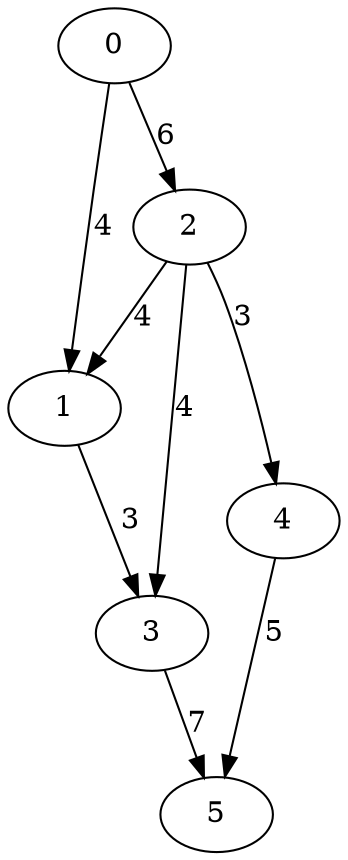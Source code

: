 digraph my_graph {
  0->1 [label="4"];
  0->2 [label="6"];
  1->3 [label="3"];
  2->1 [label="4"];
  2->3 [label="4"];
  2->4 [label="3"];
  3->5 [label="7"];
  4->5 [label="5"];
}
